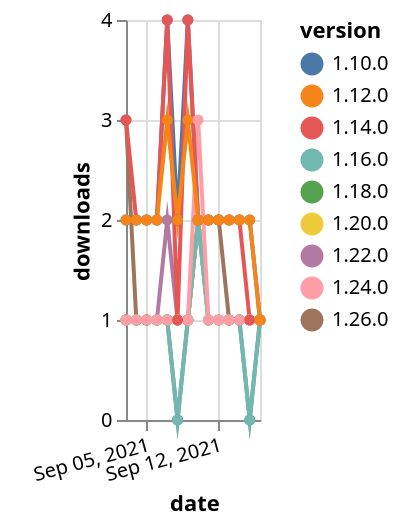 {"$schema": "https://vega.github.io/schema/vega-lite/v5.json", "description": "A simple bar chart with embedded data.", "data": {"values": [{"date": "2021-09-03", "total": 197, "delta": 1, "version": "1.18.0"}, {"date": "2021-09-04", "total": 198, "delta": 1, "version": "1.18.0"}, {"date": "2021-09-05", "total": 199, "delta": 1, "version": "1.18.0"}, {"date": "2021-09-06", "total": 200, "delta": 1, "version": "1.18.0"}, {"date": "2021-09-07", "total": 201, "delta": 1, "version": "1.18.0"}, {"date": "2021-09-08", "total": 201, "delta": 0, "version": "1.18.0"}, {"date": "2021-09-09", "total": 202, "delta": 1, "version": "1.18.0"}, {"date": "2021-09-10", "total": 204, "delta": 2, "version": "1.18.0"}, {"date": "2021-09-11", "total": 205, "delta": 1, "version": "1.18.0"}, {"date": "2021-09-12", "total": 206, "delta": 1, "version": "1.18.0"}, {"date": "2021-09-13", "total": 207, "delta": 1, "version": "1.18.0"}, {"date": "2021-09-14", "total": 208, "delta": 1, "version": "1.18.0"}, {"date": "2021-09-15", "total": 208, "delta": 0, "version": "1.18.0"}, {"date": "2021-09-16", "total": 209, "delta": 1, "version": "1.18.0"}, {"date": "2021-09-03", "total": 158, "delta": 1, "version": "1.22.0"}, {"date": "2021-09-04", "total": 159, "delta": 1, "version": "1.22.0"}, {"date": "2021-09-05", "total": 160, "delta": 1, "version": "1.22.0"}, {"date": "2021-09-06", "total": 161, "delta": 1, "version": "1.22.0"}, {"date": "2021-09-07", "total": 163, "delta": 2, "version": "1.22.0"}, {"date": "2021-09-08", "total": 164, "delta": 1, "version": "1.22.0"}, {"date": "2021-09-09", "total": 165, "delta": 1, "version": "1.22.0"}, {"date": "2021-09-10", "total": 167, "delta": 2, "version": "1.22.0"}, {"date": "2021-09-11", "total": 168, "delta": 1, "version": "1.22.0"}, {"date": "2021-09-12", "total": 169, "delta": 1, "version": "1.22.0"}, {"date": "2021-09-13", "total": 170, "delta": 1, "version": "1.22.0"}, {"date": "2021-09-14", "total": 171, "delta": 1, "version": "1.22.0"}, {"date": "2021-09-15", "total": 172, "delta": 1, "version": "1.22.0"}, {"date": "2021-09-16", "total": 173, "delta": 1, "version": "1.22.0"}, {"date": "2021-09-03", "total": 3054, "delta": 2, "version": "1.10.0"}, {"date": "2021-09-04", "total": 3056, "delta": 2, "version": "1.10.0"}, {"date": "2021-09-05", "total": 3058, "delta": 2, "version": "1.10.0"}, {"date": "2021-09-06", "total": 3060, "delta": 2, "version": "1.10.0"}, {"date": "2021-09-07", "total": 3064, "delta": 4, "version": "1.10.0"}, {"date": "2021-09-08", "total": 3066, "delta": 2, "version": "1.10.0"}, {"date": "2021-09-09", "total": 3070, "delta": 4, "version": "1.10.0"}, {"date": "2021-09-10", "total": 3072, "delta": 2, "version": "1.10.0"}, {"date": "2021-09-11", "total": 3074, "delta": 2, "version": "1.10.0"}, {"date": "2021-09-12", "total": 3076, "delta": 2, "version": "1.10.0"}, {"date": "2021-09-13", "total": 3078, "delta": 2, "version": "1.10.0"}, {"date": "2021-09-14", "total": 3080, "delta": 2, "version": "1.10.0"}, {"date": "2021-09-15", "total": 3082, "delta": 2, "version": "1.10.0"}, {"date": "2021-09-16", "total": 3083, "delta": 1, "version": "1.10.0"}, {"date": "2021-09-03", "total": 123, "delta": 3, "version": "1.26.0"}, {"date": "2021-09-04", "total": 124, "delta": 1, "version": "1.26.0"}, {"date": "2021-09-05", "total": 125, "delta": 1, "version": "1.26.0"}, {"date": "2021-09-06", "total": 126, "delta": 1, "version": "1.26.0"}, {"date": "2021-09-07", "total": 127, "delta": 1, "version": "1.26.0"}, {"date": "2021-09-08", "total": 128, "delta": 1, "version": "1.26.0"}, {"date": "2021-09-09", "total": 129, "delta": 1, "version": "1.26.0"}, {"date": "2021-09-10", "total": 131, "delta": 2, "version": "1.26.0"}, {"date": "2021-09-11", "total": 133, "delta": 2, "version": "1.26.0"}, {"date": "2021-09-12", "total": 135, "delta": 2, "version": "1.26.0"}, {"date": "2021-09-13", "total": 136, "delta": 1, "version": "1.26.0"}, {"date": "2021-09-14", "total": 137, "delta": 1, "version": "1.26.0"}, {"date": "2021-09-15", "total": 138, "delta": 1, "version": "1.26.0"}, {"date": "2021-09-16", "total": 139, "delta": 1, "version": "1.26.0"}, {"date": "2021-09-03", "total": 188, "delta": 1, "version": "1.20.0"}, {"date": "2021-09-04", "total": 189, "delta": 1, "version": "1.20.0"}, {"date": "2021-09-05", "total": 190, "delta": 1, "version": "1.20.0"}, {"date": "2021-09-06", "total": 191, "delta": 1, "version": "1.20.0"}, {"date": "2021-09-07", "total": 192, "delta": 1, "version": "1.20.0"}, {"date": "2021-09-08", "total": 193, "delta": 1, "version": "1.20.0"}, {"date": "2021-09-09", "total": 194, "delta": 1, "version": "1.20.0"}, {"date": "2021-09-10", "total": 196, "delta": 2, "version": "1.20.0"}, {"date": "2021-09-11", "total": 197, "delta": 1, "version": "1.20.0"}, {"date": "2021-09-12", "total": 198, "delta": 1, "version": "1.20.0"}, {"date": "2021-09-13", "total": 199, "delta": 1, "version": "1.20.0"}, {"date": "2021-09-14", "total": 200, "delta": 1, "version": "1.20.0"}, {"date": "2021-09-15", "total": 201, "delta": 1, "version": "1.20.0"}, {"date": "2021-09-16", "total": 202, "delta": 1, "version": "1.20.0"}, {"date": "2021-09-03", "total": 247, "delta": 1, "version": "1.16.0"}, {"date": "2021-09-04", "total": 248, "delta": 1, "version": "1.16.0"}, {"date": "2021-09-05", "total": 249, "delta": 1, "version": "1.16.0"}, {"date": "2021-09-06", "total": 250, "delta": 1, "version": "1.16.0"}, {"date": "2021-09-07", "total": 251, "delta": 1, "version": "1.16.0"}, {"date": "2021-09-08", "total": 251, "delta": 0, "version": "1.16.0"}, {"date": "2021-09-09", "total": 252, "delta": 1, "version": "1.16.0"}, {"date": "2021-09-10", "total": 254, "delta": 2, "version": "1.16.0"}, {"date": "2021-09-11", "total": 255, "delta": 1, "version": "1.16.0"}, {"date": "2021-09-12", "total": 256, "delta": 1, "version": "1.16.0"}, {"date": "2021-09-13", "total": 257, "delta": 1, "version": "1.16.0"}, {"date": "2021-09-14", "total": 258, "delta": 1, "version": "1.16.0"}, {"date": "2021-09-15", "total": 258, "delta": 0, "version": "1.16.0"}, {"date": "2021-09-16", "total": 259, "delta": 1, "version": "1.16.0"}, {"date": "2021-09-03", "total": 185, "delta": 1, "version": "1.24.0"}, {"date": "2021-09-04", "total": 186, "delta": 1, "version": "1.24.0"}, {"date": "2021-09-05", "total": 187, "delta": 1, "version": "1.24.0"}, {"date": "2021-09-06", "total": 188, "delta": 1, "version": "1.24.0"}, {"date": "2021-09-07", "total": 189, "delta": 1, "version": "1.24.0"}, {"date": "2021-09-08", "total": 190, "delta": 1, "version": "1.24.0"}, {"date": "2021-09-09", "total": 191, "delta": 1, "version": "1.24.0"}, {"date": "2021-09-10", "total": 194, "delta": 3, "version": "1.24.0"}, {"date": "2021-09-11", "total": 195, "delta": 1, "version": "1.24.0"}, {"date": "2021-09-12", "total": 196, "delta": 1, "version": "1.24.0"}, {"date": "2021-09-13", "total": 197, "delta": 1, "version": "1.24.0"}, {"date": "2021-09-14", "total": 198, "delta": 1, "version": "1.24.0"}, {"date": "2021-09-15", "total": 199, "delta": 1, "version": "1.24.0"}, {"date": "2021-09-16", "total": 200, "delta": 1, "version": "1.24.0"}, {"date": "2021-09-03", "total": 2436, "delta": 3, "version": "1.14.0"}, {"date": "2021-09-04", "total": 2438, "delta": 2, "version": "1.14.0"}, {"date": "2021-09-05", "total": 2440, "delta": 2, "version": "1.14.0"}, {"date": "2021-09-06", "total": 2442, "delta": 2, "version": "1.14.0"}, {"date": "2021-09-07", "total": 2446, "delta": 4, "version": "1.14.0"}, {"date": "2021-09-08", "total": 2447, "delta": 1, "version": "1.14.0"}, {"date": "2021-09-09", "total": 2451, "delta": 4, "version": "1.14.0"}, {"date": "2021-09-10", "total": 2453, "delta": 2, "version": "1.14.0"}, {"date": "2021-09-11", "total": 2455, "delta": 2, "version": "1.14.0"}, {"date": "2021-09-12", "total": 2457, "delta": 2, "version": "1.14.0"}, {"date": "2021-09-13", "total": 2459, "delta": 2, "version": "1.14.0"}, {"date": "2021-09-14", "total": 2461, "delta": 2, "version": "1.14.0"}, {"date": "2021-09-15", "total": 2462, "delta": 1, "version": "1.14.0"}, {"date": "2021-09-16", "total": 2463, "delta": 1, "version": "1.14.0"}, {"date": "2021-09-03", "total": 2580, "delta": 2, "version": "1.12.0"}, {"date": "2021-09-04", "total": 2582, "delta": 2, "version": "1.12.0"}, {"date": "2021-09-05", "total": 2584, "delta": 2, "version": "1.12.0"}, {"date": "2021-09-06", "total": 2586, "delta": 2, "version": "1.12.0"}, {"date": "2021-09-07", "total": 2589, "delta": 3, "version": "1.12.0"}, {"date": "2021-09-08", "total": 2591, "delta": 2, "version": "1.12.0"}, {"date": "2021-09-09", "total": 2594, "delta": 3, "version": "1.12.0"}, {"date": "2021-09-10", "total": 2596, "delta": 2, "version": "1.12.0"}, {"date": "2021-09-11", "total": 2598, "delta": 2, "version": "1.12.0"}, {"date": "2021-09-12", "total": 2600, "delta": 2, "version": "1.12.0"}, {"date": "2021-09-13", "total": 2602, "delta": 2, "version": "1.12.0"}, {"date": "2021-09-14", "total": 2604, "delta": 2, "version": "1.12.0"}, {"date": "2021-09-15", "total": 2606, "delta": 2, "version": "1.12.0"}, {"date": "2021-09-16", "total": 2607, "delta": 1, "version": "1.12.0"}]}, "width": "container", "mark": {"type": "line", "point": {"filled": true}}, "encoding": {"x": {"field": "date", "type": "temporal", "timeUnit": "yearmonthdate", "title": "date", "axis": {"labelAngle": -15}}, "y": {"field": "delta", "type": "quantitative", "title": "downloads"}, "color": {"field": "version", "type": "nominal"}, "tooltip": {"field": "delta"}}}